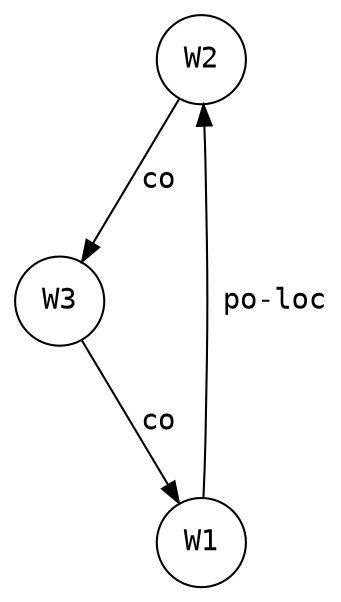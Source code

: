 /*
W2 ->co W3
W3 ->co W1
W1 ->po-loc W2
*/

digraph {
    node [ fontname="Monospace" ];
    node [shape = circle];
    edge [ fontname="Monospace" ];
    nodesep=0.8;
    ranksep=0.8;
    pad=0.1;

    "W2" -> "W3"[label="co",weight="0.4"];
    "W3" -> "W1"[label="co",weight="0.4"];
    "W1" -> "W2"[label=" po-loc",weight="0.4"];
}

